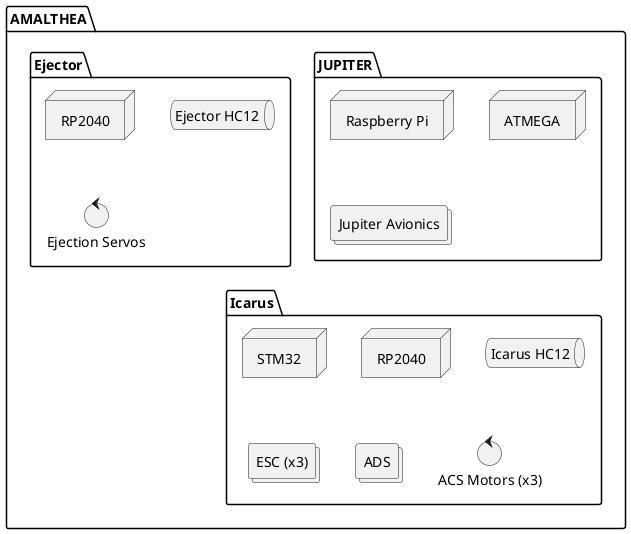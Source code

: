 @startuml overview

package "AMALTHEA" {
    package "JUPITER" {
        node "Raspberry Pi" as rpi
        node "ATMEGA" as atmega
        collections "Jupiter Avionics" as javionics
    }

    package "Ejector" {
        node "RP2040" as erp2040
        queue "Ejector HC12" as ehc12
        control "Ejection Servos" as eservos
    }

    package "Icarus" {
        node "STM32" as stm32
        node "RP2040" as irp2040
        queue "Icarus HC12" as ihc12
        collections "ESC (x3)" as esc
        collections "ADS" as ads
        control "ACS Motors (x3)" as acs
    }
}

@enduml